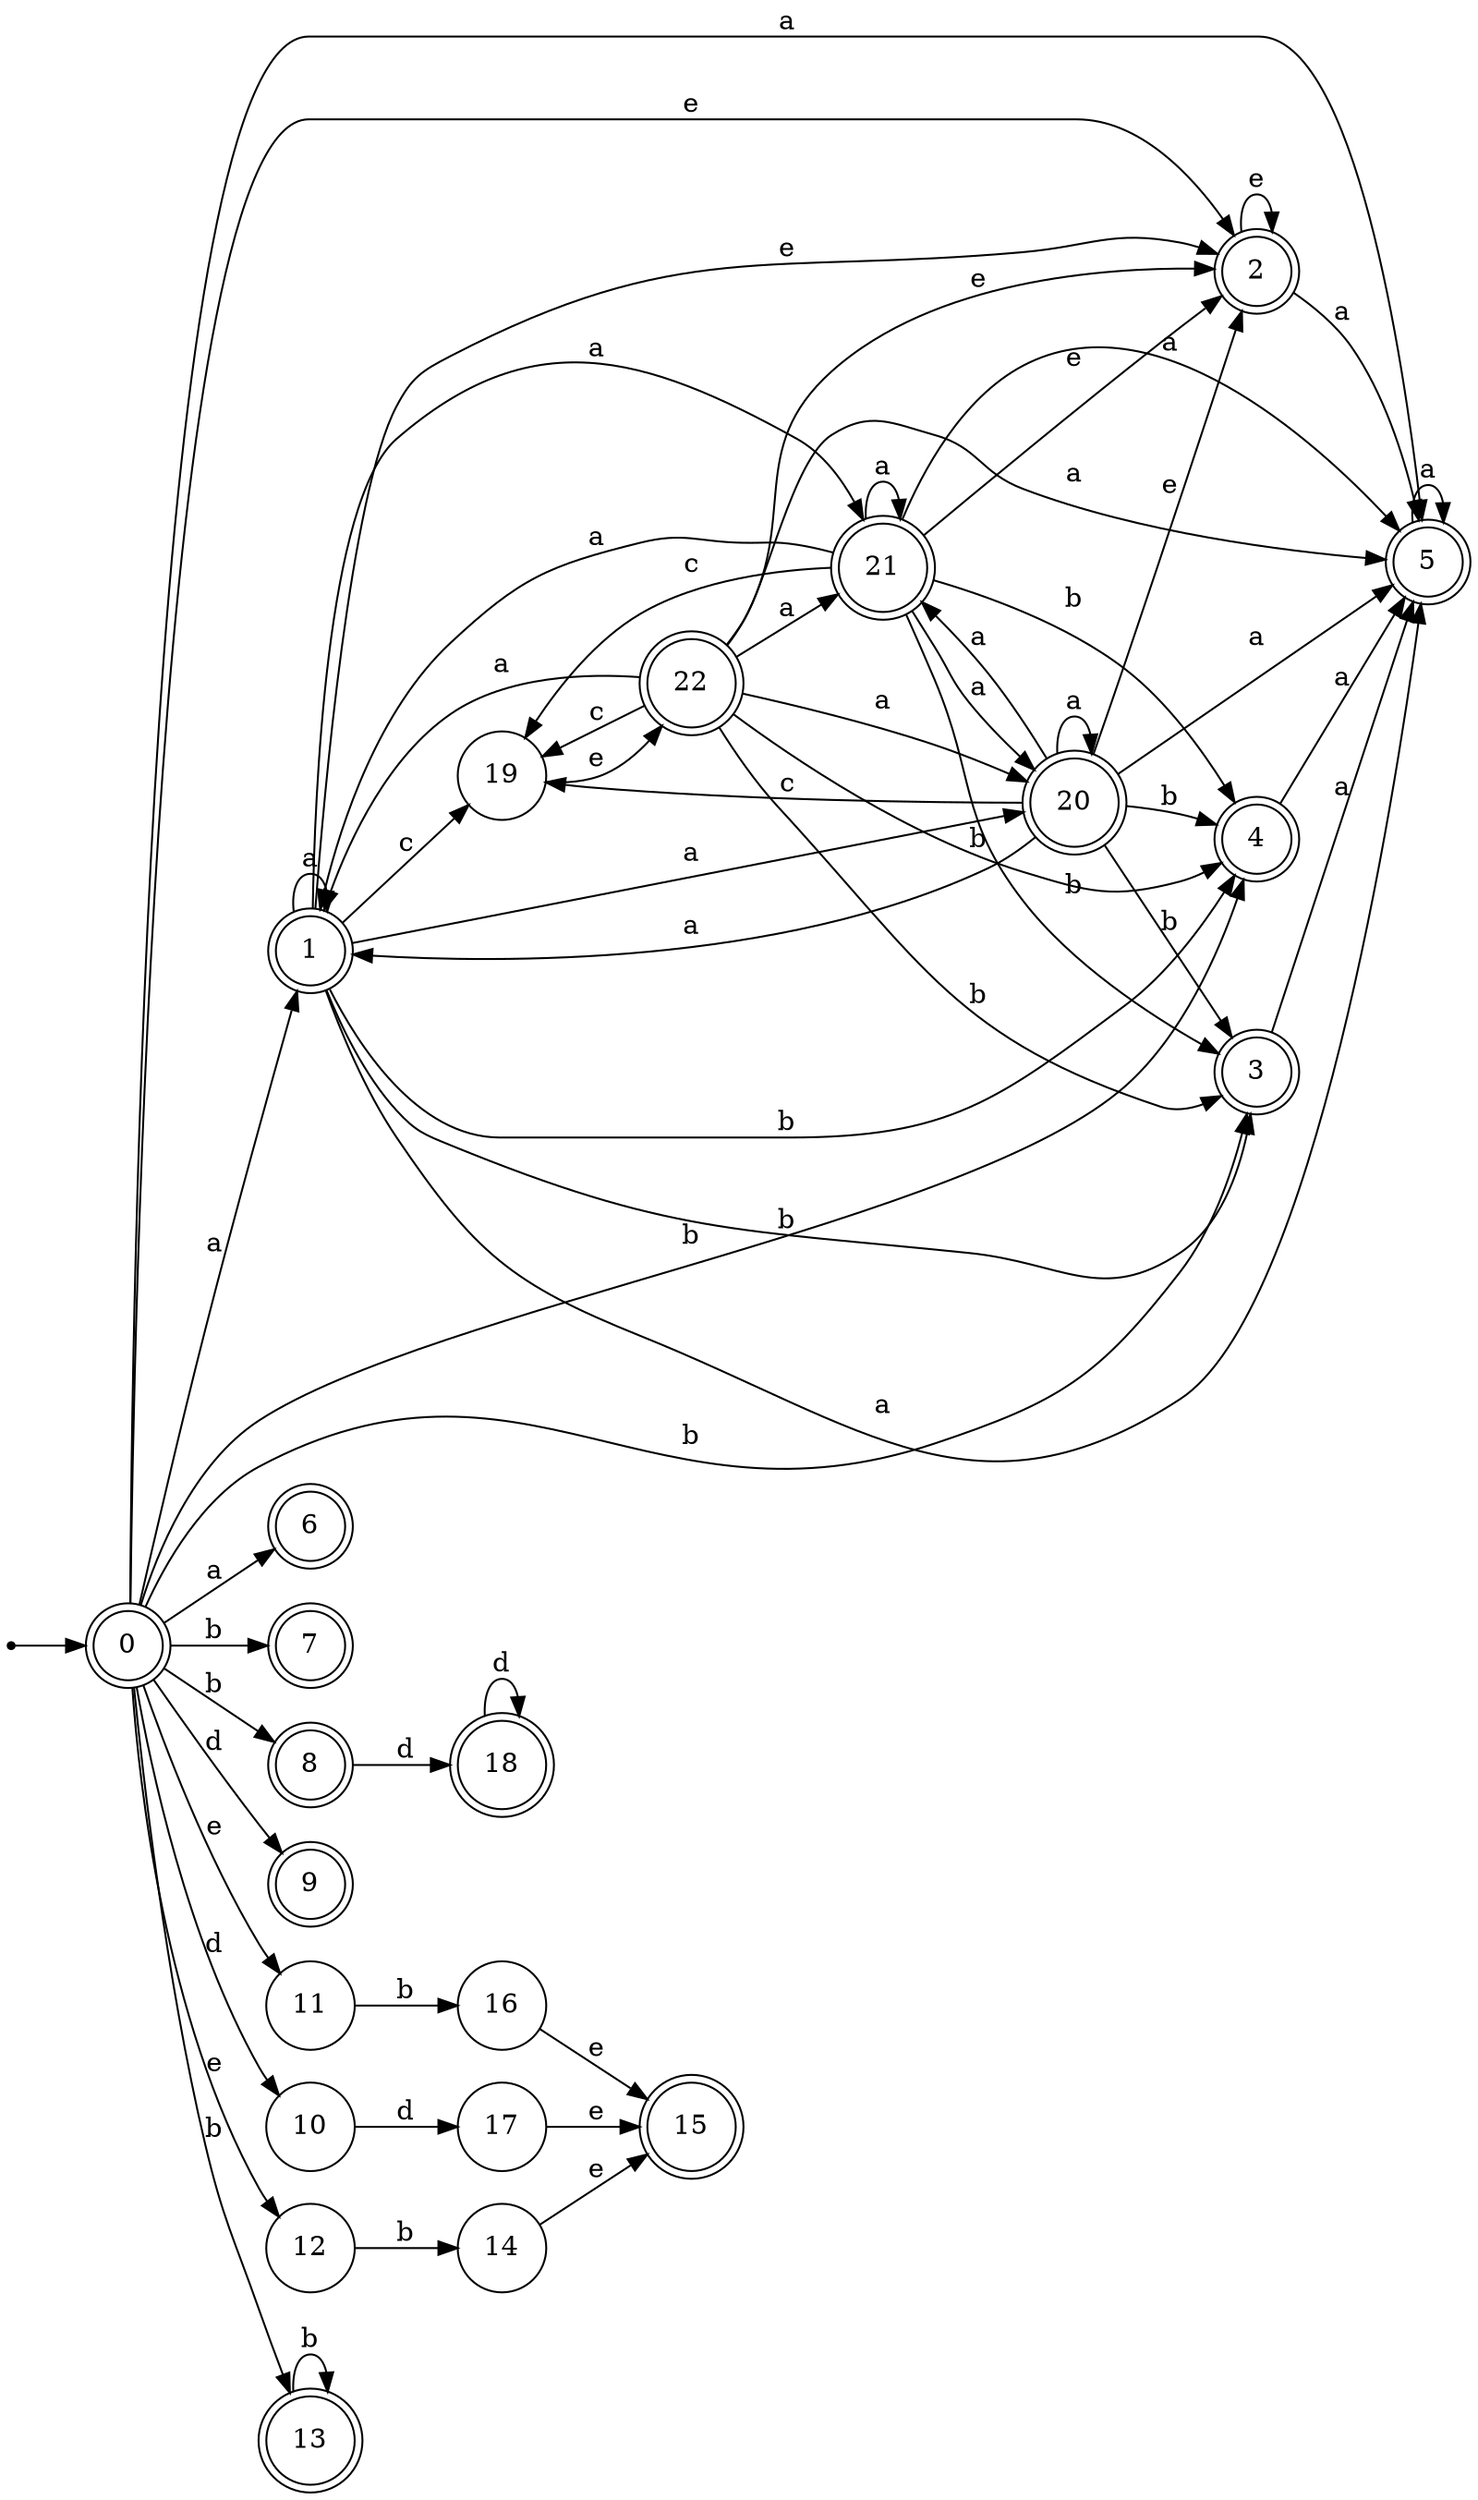 digraph finite_state_machine {
rankdir=LR;
size="20,20";
node [shape = point]; "dummy0"
node [shape = doublecircle]; "0";"dummy0" -> "0";
node [shape = doublecircle]; "1";node [shape = doublecircle]; "2";node [shape = doublecircle]; "3";node [shape = doublecircle]; "4";node [shape = doublecircle]; "5";node [shape = doublecircle]; "6";node [shape = doublecircle]; "7";node [shape = doublecircle]; "8";node [shape = doublecircle]; "9";node [shape = circle]; "10";
node [shape = circle]; "11";
node [shape = circle]; "12";
node [shape = doublecircle]; "13";node [shape = circle]; "14";
node [shape = doublecircle]; "15";node [shape = circle]; "16";
node [shape = circle]; "17";
node [shape = doublecircle]; "18";node [shape = circle]; "19";
node [shape = doublecircle]; "20";node [shape = doublecircle]; "21";node [shape = doublecircle]; "22";"0" -> "1" [label = "a"];
 "0" -> "5" [label = "a"];
 "0" -> "6" [label = "a"];
 "0" -> "2" [label = "e"];
 "0" -> "11" [label = "e"];
 "0" -> "12" [label = "e"];
 "0" -> "3" [label = "b"];
 "0" -> "4" [label = "b"];
 "0" -> "7" [label = "b"];
 "0" -> "8" [label = "b"];
 "0" -> "13" [label = "b"];
 "0" -> "9" [label = "d"];
 "0" -> "10" [label = "d"];
 "13" -> "13" [label = "b"];
 "12" -> "14" [label = "b"];
 "14" -> "15" [label = "e"];
 "11" -> "16" [label = "b"];
 "16" -> "15" [label = "e"];
 "10" -> "17" [label = "d"];
 "17" -> "15" [label = "e"];
 "8" -> "18" [label = "d"];
 "18" -> "18" [label = "d"];
 "5" -> "5" [label = "a"];
 "4" -> "5" [label = "a"];
 "3" -> "5" [label = "a"];
 "2" -> "2" [label = "e"];
 "2" -> "5" [label = "a"];
 "1" -> "1" [label = "a"];
 "1" -> "5" [label = "a"];
 "1" -> "20" [label = "a"];
 "1" -> "21" [label = "a"];
 "1" -> "19" [label = "c"];
 "1" -> "2" [label = "e"];
 "1" -> "3" [label = "b"];
 "1" -> "4" [label = "b"];
 "21" -> "1" [label = "a"];
 "21" -> "5" [label = "a"];
 "21" -> "20" [label = "a"];
 "21" -> "21" [label = "a"];
 "21" -> "19" [label = "c"];
 "21" -> "2" [label = "e"];
 "21" -> "3" [label = "b"];
 "21" -> "4" [label = "b"];
 "20" -> "1" [label = "a"];
 "20" -> "5" [label = "a"];
 "20" -> "20" [label = "a"];
 "20" -> "21" [label = "a"];
 "20" -> "19" [label = "c"];
 "20" -> "2" [label = "e"];
 "20" -> "3" [label = "b"];
 "20" -> "4" [label = "b"];
 "19" -> "22" [label = "e"];
 "22" -> "19" [label = "c"];
 "22" -> "1" [label = "a"];
 "22" -> "5" [label = "a"];
 "22" -> "20" [label = "a"];
 "22" -> "21" [label = "a"];
 "22" -> "2" [label = "e"];
 "22" -> "3" [label = "b"];
 "22" -> "4" [label = "b"];
 }

